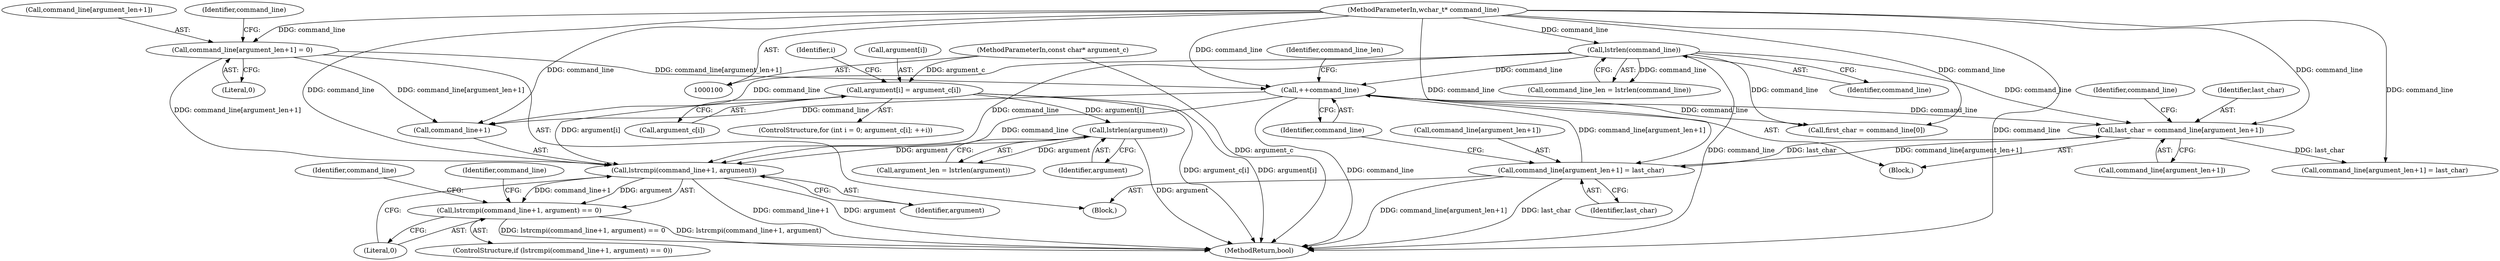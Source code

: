 digraph "0_Chrome_514f93279494ec4448b34a7aeeff27eccaae983f@API" {
"1000161" [label="(Call,lstrcmpi(command_line+1, argument))"];
"1000184" [label="(Call,++command_line)"];
"1000177" [label="(Call,command_line[argument_len+1] = last_char)"];
"1000144" [label="(Call,last_char = command_line[argument_len+1])"];
"1000130" [label="(Call,lstrlen(command_line))"];
"1000101" [label="(MethodParameterIn,wchar_t* command_line)"];
"1000152" [label="(Call,command_line[argument_len+1] = 0)"];
"1000125" [label="(Call,lstrlen(argument))"];
"1000115" [label="(Call,argument[i] = argument_c[i])"];
"1000102" [label="(MethodParameterIn,const char* argument_c)"];
"1000160" [label="(Call,lstrcmpi(command_line+1, argument) == 0)"];
"1000154" [label="(Identifier,command_line)"];
"1000168" [label="(Call,command_line[argument_len+1] = last_char)"];
"1000128" [label="(Call,command_line_len = lstrlen(command_line))"];
"1000101" [label="(MethodParameterIn,wchar_t* command_line)"];
"1000138" [label="(Call,first_char = command_line[0])"];
"1000190" [label="(MethodReturn,bool)"];
"1000185" [label="(Identifier,command_line)"];
"1000119" [label="(Call,argument_c[i])"];
"1000163" [label="(Identifier,command_line)"];
"1000179" [label="(Identifier,command_line)"];
"1000170" [label="(Identifier,command_line)"];
"1000166" [label="(Literal,0)"];
"1000152" [label="(Call,command_line[argument_len+1] = 0)"];
"1000159" [label="(ControlStructure,if (lstrcmpi(command_line+1, argument) == 0))"];
"1000162" [label="(Call,command_line+1)"];
"1000187" [label="(Identifier,command_line_len)"];
"1000145" [label="(Identifier,last_char)"];
"1000178" [label="(Call,command_line[argument_len+1])"];
"1000161" [label="(Call,lstrcmpi(command_line+1, argument))"];
"1000151" [label="(Block,)"];
"1000125" [label="(Call,lstrlen(argument))"];
"1000177" [label="(Call,command_line[argument_len+1] = last_char)"];
"1000131" [label="(Identifier,command_line)"];
"1000144" [label="(Call,last_char = command_line[argument_len+1])"];
"1000153" [label="(Call,command_line[argument_len+1])"];
"1000160" [label="(Call,lstrcmpi(command_line+1, argument) == 0)"];
"1000116" [label="(Call,argument[i])"];
"1000165" [label="(Identifier,argument)"];
"1000115" [label="(Call,argument[i] = argument_c[i])"];
"1000146" [label="(Call,command_line[argument_len+1])"];
"1000114" [label="(Identifier,i)"];
"1000105" [label="(ControlStructure,for (int i = 0; argument_c[i]; ++i))"];
"1000158" [label="(Literal,0)"];
"1000184" [label="(Call,++command_line)"];
"1000123" [label="(Call,argument_len = lstrlen(argument))"];
"1000130" [label="(Call,lstrlen(command_line))"];
"1000136" [label="(Block,)"];
"1000126" [label="(Identifier,argument)"];
"1000183" [label="(Identifier,last_char)"];
"1000102" [label="(MethodParameterIn,const char* argument_c)"];
"1000161" -> "1000160"  [label="AST: "];
"1000161" -> "1000165"  [label="CFG: "];
"1000162" -> "1000161"  [label="AST: "];
"1000165" -> "1000161"  [label="AST: "];
"1000166" -> "1000161"  [label="CFG: "];
"1000161" -> "1000190"  [label="DDG: command_line+1"];
"1000161" -> "1000190"  [label="DDG: argument"];
"1000161" -> "1000160"  [label="DDG: command_line+1"];
"1000161" -> "1000160"  [label="DDG: argument"];
"1000184" -> "1000161"  [label="DDG: command_line"];
"1000152" -> "1000161"  [label="DDG: command_line[argument_len+1]"];
"1000130" -> "1000161"  [label="DDG: command_line"];
"1000101" -> "1000161"  [label="DDG: command_line"];
"1000125" -> "1000161"  [label="DDG: argument"];
"1000115" -> "1000161"  [label="DDG: argument[i]"];
"1000184" -> "1000136"  [label="AST: "];
"1000184" -> "1000185"  [label="CFG: "];
"1000185" -> "1000184"  [label="AST: "];
"1000187" -> "1000184"  [label="CFG: "];
"1000184" -> "1000190"  [label="DDG: command_line"];
"1000184" -> "1000138"  [label="DDG: command_line"];
"1000184" -> "1000144"  [label="DDG: command_line"];
"1000184" -> "1000162"  [label="DDG: command_line"];
"1000177" -> "1000184"  [label="DDG: command_line[argument_len+1]"];
"1000101" -> "1000184"  [label="DDG: command_line"];
"1000130" -> "1000184"  [label="DDG: command_line"];
"1000152" -> "1000184"  [label="DDG: command_line[argument_len+1]"];
"1000177" -> "1000151"  [label="AST: "];
"1000177" -> "1000183"  [label="CFG: "];
"1000178" -> "1000177"  [label="AST: "];
"1000183" -> "1000177"  [label="AST: "];
"1000185" -> "1000177"  [label="CFG: "];
"1000177" -> "1000190"  [label="DDG: command_line[argument_len+1]"];
"1000177" -> "1000190"  [label="DDG: last_char"];
"1000177" -> "1000144"  [label="DDG: command_line[argument_len+1]"];
"1000144" -> "1000177"  [label="DDG: last_char"];
"1000101" -> "1000177"  [label="DDG: command_line"];
"1000144" -> "1000136"  [label="AST: "];
"1000144" -> "1000146"  [label="CFG: "];
"1000145" -> "1000144"  [label="AST: "];
"1000146" -> "1000144"  [label="AST: "];
"1000154" -> "1000144"  [label="CFG: "];
"1000130" -> "1000144"  [label="DDG: command_line"];
"1000101" -> "1000144"  [label="DDG: command_line"];
"1000144" -> "1000168"  [label="DDG: last_char"];
"1000130" -> "1000128"  [label="AST: "];
"1000130" -> "1000131"  [label="CFG: "];
"1000131" -> "1000130"  [label="AST: "];
"1000128" -> "1000130"  [label="CFG: "];
"1000130" -> "1000190"  [label="DDG: command_line"];
"1000130" -> "1000128"  [label="DDG: command_line"];
"1000101" -> "1000130"  [label="DDG: command_line"];
"1000130" -> "1000138"  [label="DDG: command_line"];
"1000130" -> "1000162"  [label="DDG: command_line"];
"1000101" -> "1000100"  [label="AST: "];
"1000101" -> "1000190"  [label="DDG: command_line"];
"1000101" -> "1000138"  [label="DDG: command_line"];
"1000101" -> "1000152"  [label="DDG: command_line"];
"1000101" -> "1000162"  [label="DDG: command_line"];
"1000101" -> "1000168"  [label="DDG: command_line"];
"1000152" -> "1000151"  [label="AST: "];
"1000152" -> "1000158"  [label="CFG: "];
"1000153" -> "1000152"  [label="AST: "];
"1000158" -> "1000152"  [label="AST: "];
"1000163" -> "1000152"  [label="CFG: "];
"1000152" -> "1000162"  [label="DDG: command_line[argument_len+1]"];
"1000125" -> "1000123"  [label="AST: "];
"1000125" -> "1000126"  [label="CFG: "];
"1000126" -> "1000125"  [label="AST: "];
"1000123" -> "1000125"  [label="CFG: "];
"1000125" -> "1000190"  [label="DDG: argument"];
"1000125" -> "1000123"  [label="DDG: argument"];
"1000115" -> "1000125"  [label="DDG: argument[i]"];
"1000115" -> "1000105"  [label="AST: "];
"1000115" -> "1000119"  [label="CFG: "];
"1000116" -> "1000115"  [label="AST: "];
"1000119" -> "1000115"  [label="AST: "];
"1000114" -> "1000115"  [label="CFG: "];
"1000115" -> "1000190"  [label="DDG: argument_c[i]"];
"1000115" -> "1000190"  [label="DDG: argument[i]"];
"1000102" -> "1000115"  [label="DDG: argument_c"];
"1000102" -> "1000100"  [label="AST: "];
"1000102" -> "1000190"  [label="DDG: argument_c"];
"1000160" -> "1000159"  [label="AST: "];
"1000160" -> "1000166"  [label="CFG: "];
"1000166" -> "1000160"  [label="AST: "];
"1000170" -> "1000160"  [label="CFG: "];
"1000179" -> "1000160"  [label="CFG: "];
"1000160" -> "1000190"  [label="DDG: lstrcmpi(command_line+1, argument) == 0"];
"1000160" -> "1000190"  [label="DDG: lstrcmpi(command_line+1, argument)"];
}
